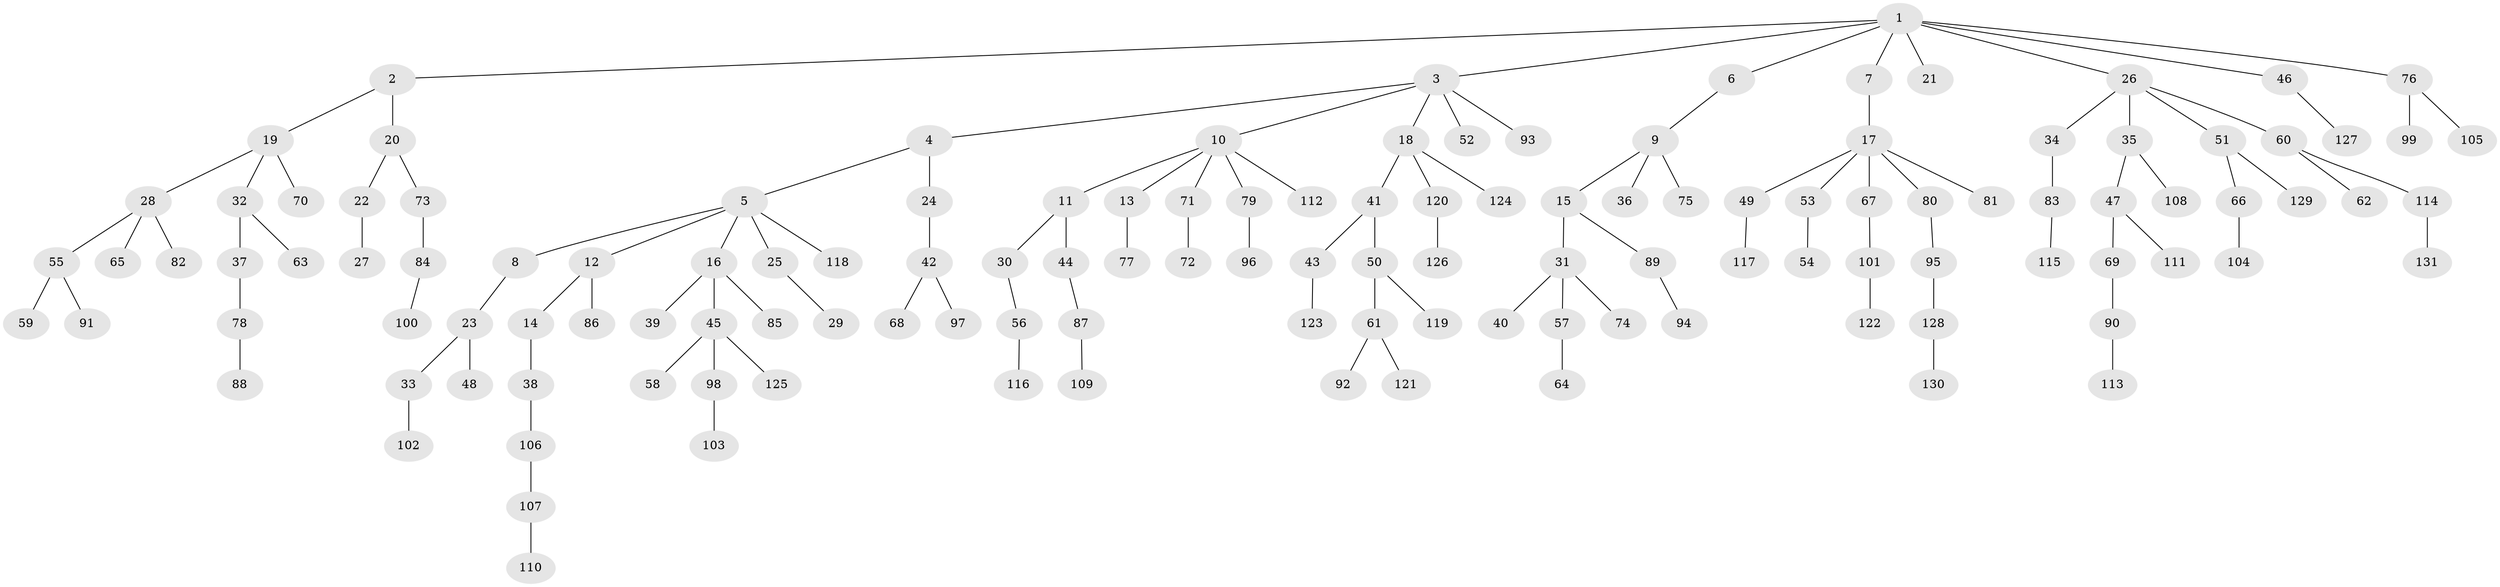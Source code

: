 // coarse degree distribution, {9: 0.011494252873563218, 5: 0.022988505747126436, 3: 0.1724137931034483, 6: 0.04597701149425287, 2: 0.1839080459770115, 1: 0.5517241379310345, 4: 0.011494252873563218}
// Generated by graph-tools (version 1.1) at 2025/42/03/06/25 10:42:05]
// undirected, 131 vertices, 130 edges
graph export_dot {
graph [start="1"]
  node [color=gray90,style=filled];
  1;
  2;
  3;
  4;
  5;
  6;
  7;
  8;
  9;
  10;
  11;
  12;
  13;
  14;
  15;
  16;
  17;
  18;
  19;
  20;
  21;
  22;
  23;
  24;
  25;
  26;
  27;
  28;
  29;
  30;
  31;
  32;
  33;
  34;
  35;
  36;
  37;
  38;
  39;
  40;
  41;
  42;
  43;
  44;
  45;
  46;
  47;
  48;
  49;
  50;
  51;
  52;
  53;
  54;
  55;
  56;
  57;
  58;
  59;
  60;
  61;
  62;
  63;
  64;
  65;
  66;
  67;
  68;
  69;
  70;
  71;
  72;
  73;
  74;
  75;
  76;
  77;
  78;
  79;
  80;
  81;
  82;
  83;
  84;
  85;
  86;
  87;
  88;
  89;
  90;
  91;
  92;
  93;
  94;
  95;
  96;
  97;
  98;
  99;
  100;
  101;
  102;
  103;
  104;
  105;
  106;
  107;
  108;
  109;
  110;
  111;
  112;
  113;
  114;
  115;
  116;
  117;
  118;
  119;
  120;
  121;
  122;
  123;
  124;
  125;
  126;
  127;
  128;
  129;
  130;
  131;
  1 -- 2;
  1 -- 3;
  1 -- 6;
  1 -- 7;
  1 -- 21;
  1 -- 26;
  1 -- 46;
  1 -- 76;
  2 -- 19;
  2 -- 20;
  3 -- 4;
  3 -- 10;
  3 -- 18;
  3 -- 52;
  3 -- 93;
  4 -- 5;
  4 -- 24;
  5 -- 8;
  5 -- 12;
  5 -- 16;
  5 -- 25;
  5 -- 118;
  6 -- 9;
  7 -- 17;
  8 -- 23;
  9 -- 15;
  9 -- 36;
  9 -- 75;
  10 -- 11;
  10 -- 13;
  10 -- 71;
  10 -- 79;
  10 -- 112;
  11 -- 30;
  11 -- 44;
  12 -- 14;
  12 -- 86;
  13 -- 77;
  14 -- 38;
  15 -- 31;
  15 -- 89;
  16 -- 39;
  16 -- 45;
  16 -- 85;
  17 -- 49;
  17 -- 53;
  17 -- 67;
  17 -- 80;
  17 -- 81;
  18 -- 41;
  18 -- 120;
  18 -- 124;
  19 -- 28;
  19 -- 32;
  19 -- 70;
  20 -- 22;
  20 -- 73;
  22 -- 27;
  23 -- 33;
  23 -- 48;
  24 -- 42;
  25 -- 29;
  26 -- 34;
  26 -- 35;
  26 -- 51;
  26 -- 60;
  28 -- 55;
  28 -- 65;
  28 -- 82;
  30 -- 56;
  31 -- 40;
  31 -- 57;
  31 -- 74;
  32 -- 37;
  32 -- 63;
  33 -- 102;
  34 -- 83;
  35 -- 47;
  35 -- 108;
  37 -- 78;
  38 -- 106;
  41 -- 43;
  41 -- 50;
  42 -- 68;
  42 -- 97;
  43 -- 123;
  44 -- 87;
  45 -- 58;
  45 -- 98;
  45 -- 125;
  46 -- 127;
  47 -- 69;
  47 -- 111;
  49 -- 117;
  50 -- 61;
  50 -- 119;
  51 -- 66;
  51 -- 129;
  53 -- 54;
  55 -- 59;
  55 -- 91;
  56 -- 116;
  57 -- 64;
  60 -- 62;
  60 -- 114;
  61 -- 92;
  61 -- 121;
  66 -- 104;
  67 -- 101;
  69 -- 90;
  71 -- 72;
  73 -- 84;
  76 -- 99;
  76 -- 105;
  78 -- 88;
  79 -- 96;
  80 -- 95;
  83 -- 115;
  84 -- 100;
  87 -- 109;
  89 -- 94;
  90 -- 113;
  95 -- 128;
  98 -- 103;
  101 -- 122;
  106 -- 107;
  107 -- 110;
  114 -- 131;
  120 -- 126;
  128 -- 130;
}
